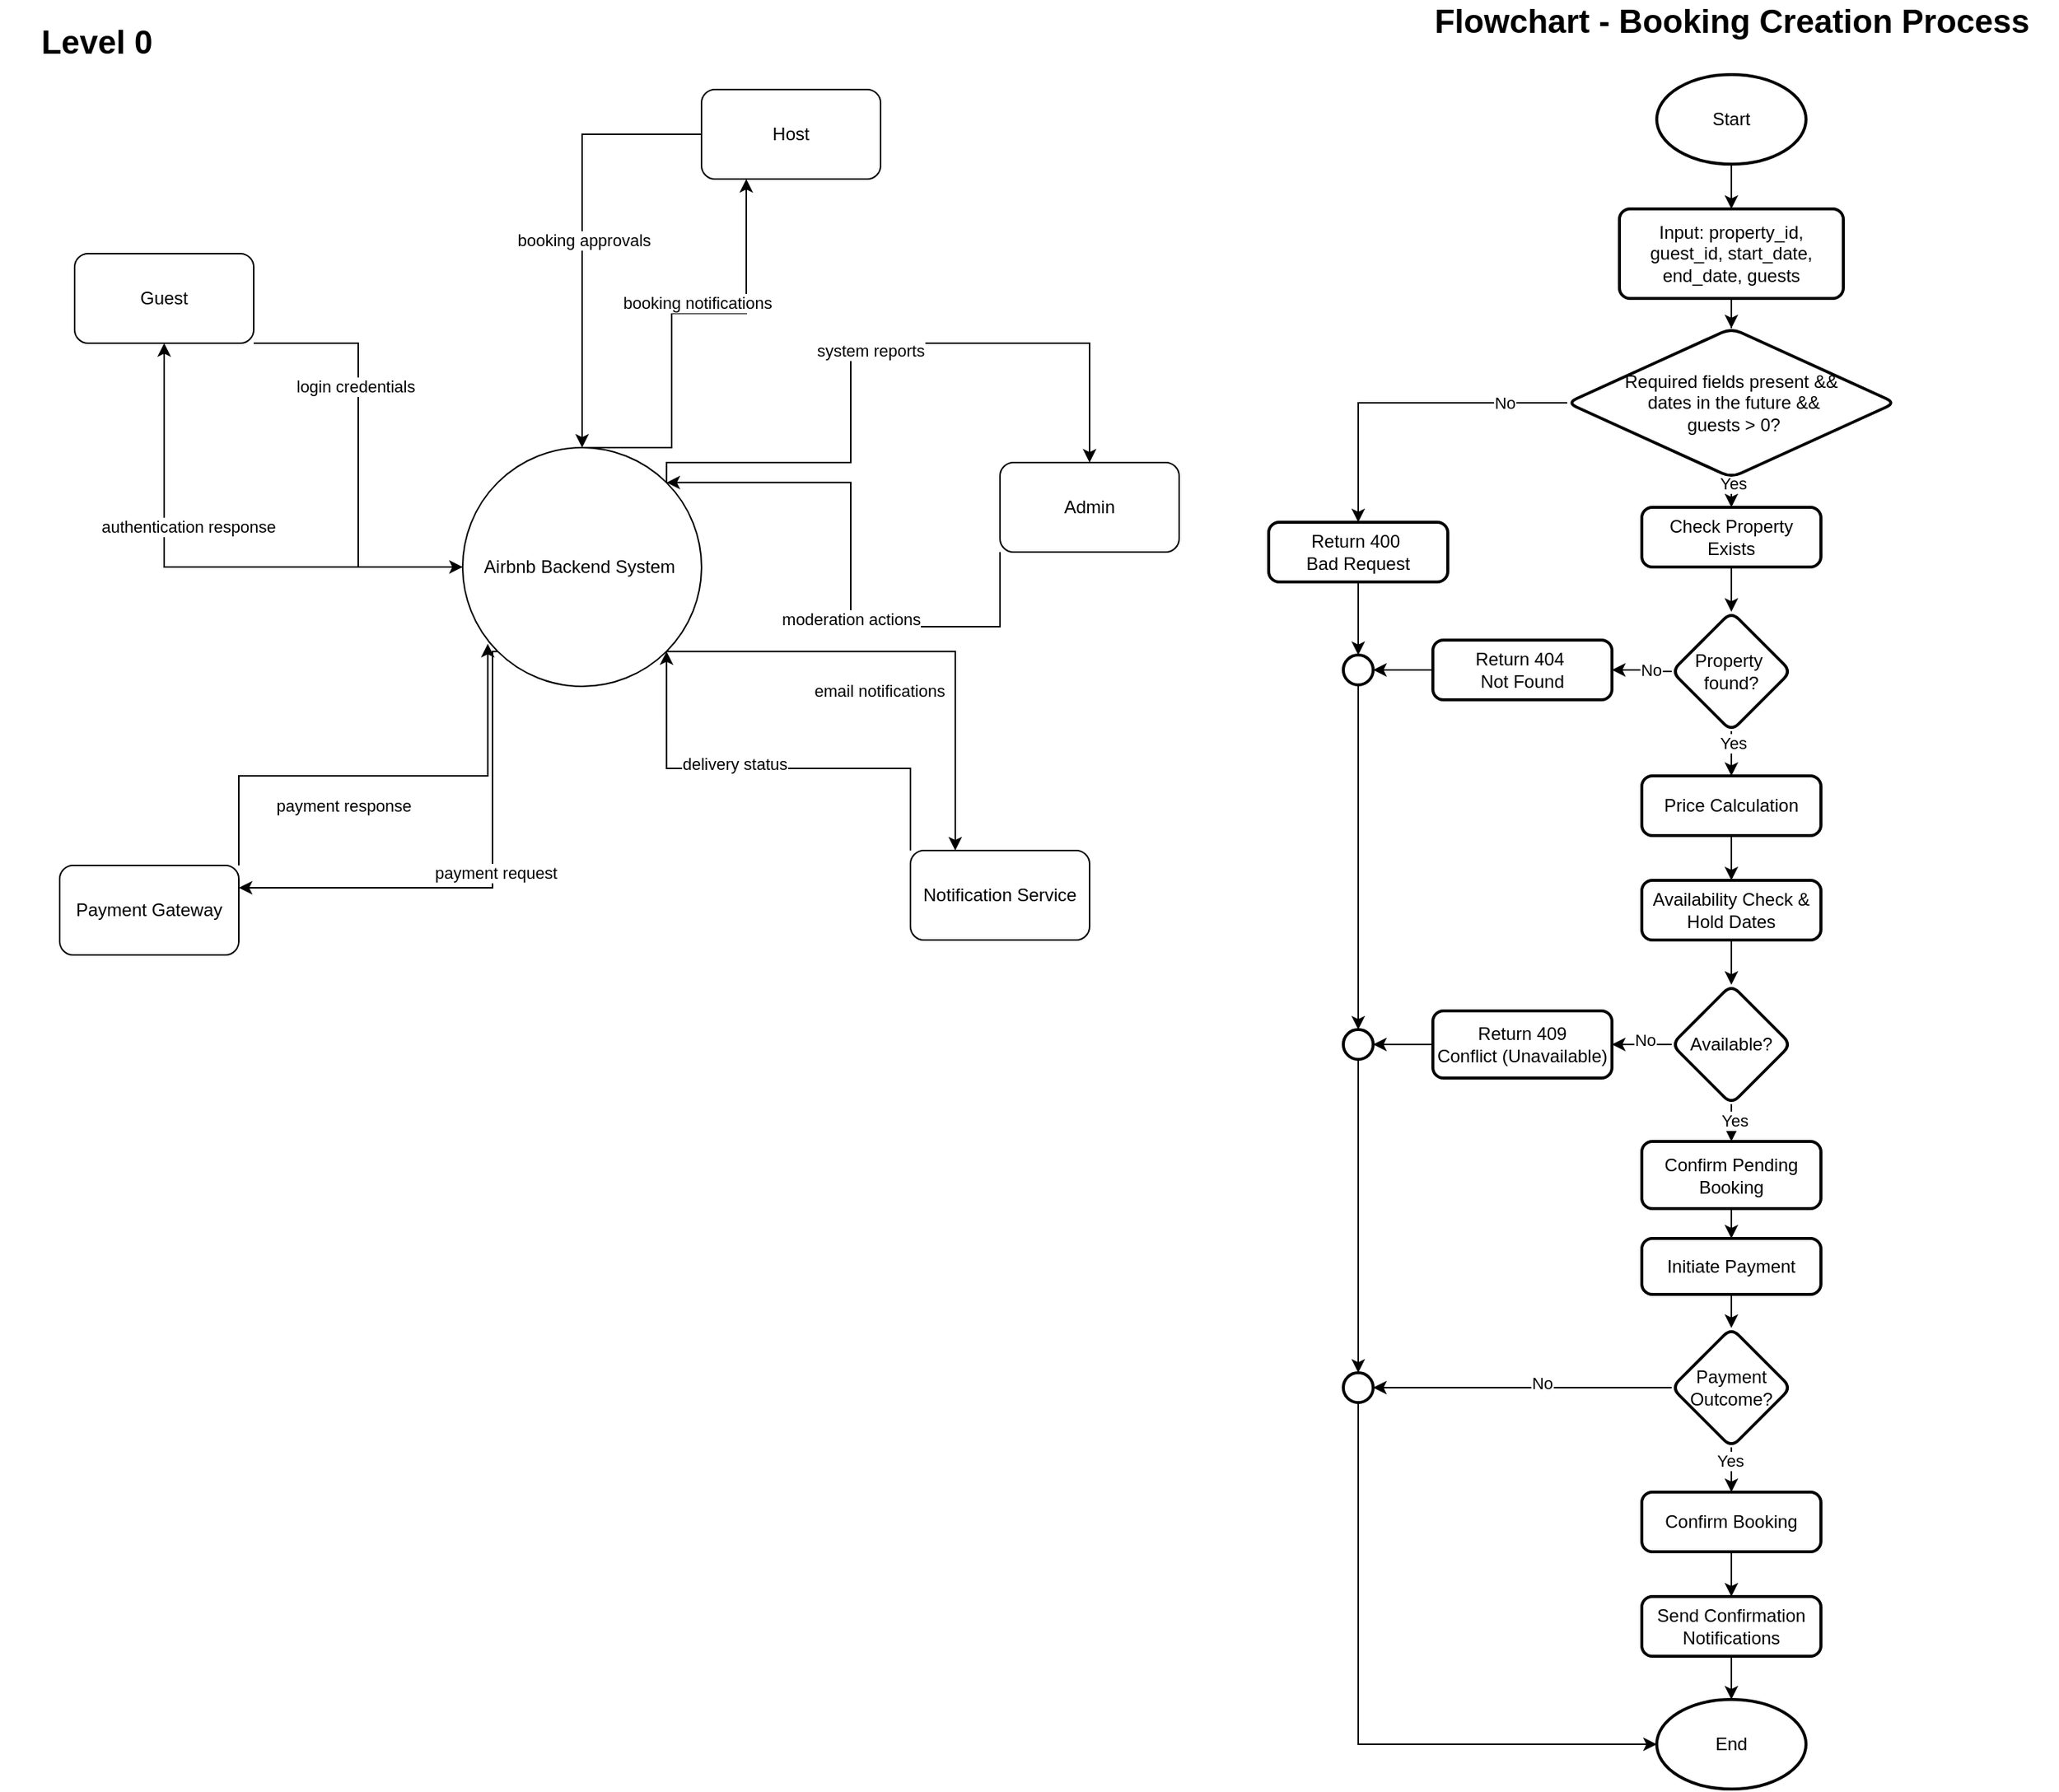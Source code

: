 <mxfile version="28.2.8">
  <diagram name="Page-1" id="gwVRYWeUHovoGI3H_WlW">
    <mxGraphModel dx="2220" dy="1172" grid="1" gridSize="10" guides="1" tooltips="1" connect="1" arrows="1" fold="1" page="1" pageScale="1" pageWidth="850" pageHeight="1100" math="0" shadow="0">
      <root>
        <mxCell id="0" />
        <mxCell id="1" parent="0" />
        <mxCell id="fPn6jo-Tckfbm_2nvMGP-12" style="edgeStyle=orthogonalEdgeStyle;rounded=0;orthogonalLoop=1;jettySize=auto;html=1;exitX=0;exitY=1;exitDx=0;exitDy=0;entryX=1;entryY=0.25;entryDx=0;entryDy=0;" edge="1" parent="1" source="fPn6jo-Tckfbm_2nvMGP-1" target="fPn6jo-Tckfbm_2nvMGP-5">
          <mxGeometry relative="1" as="geometry">
            <Array as="points">
              <mxPoint x="340" y="437" />
              <mxPoint x="340" y="595" />
            </Array>
          </mxGeometry>
        </mxCell>
        <mxCell id="fPn6jo-Tckfbm_2nvMGP-14" value="payment request" style="edgeLabel;html=1;align=center;verticalAlign=middle;resizable=0;points=[];" vertex="1" connectable="0" parent="fPn6jo-Tckfbm_2nvMGP-12">
          <mxGeometry x="-0.084" y="2" relative="1" as="geometry">
            <mxPoint as="offset" />
          </mxGeometry>
        </mxCell>
        <mxCell id="fPn6jo-Tckfbm_2nvMGP-15" style="edgeStyle=orthogonalEdgeStyle;rounded=0;orthogonalLoop=1;jettySize=auto;html=1;exitX=1;exitY=1;exitDx=0;exitDy=0;entryX=0.25;entryY=0;entryDx=0;entryDy=0;" edge="1" parent="1" source="fPn6jo-Tckfbm_2nvMGP-1" target="fPn6jo-Tckfbm_2nvMGP-6">
          <mxGeometry relative="1" as="geometry">
            <Array as="points">
              <mxPoint x="650" y="437" />
            </Array>
          </mxGeometry>
        </mxCell>
        <mxCell id="fPn6jo-Tckfbm_2nvMGP-26" value="email notifications" style="edgeLabel;html=1;align=center;verticalAlign=middle;resizable=0;points=[];" vertex="1" connectable="0" parent="fPn6jo-Tckfbm_2nvMGP-15">
          <mxGeometry x="-0.132" y="-26" relative="1" as="geometry">
            <mxPoint as="offset" />
          </mxGeometry>
        </mxCell>
        <mxCell id="fPn6jo-Tckfbm_2nvMGP-16" style="edgeStyle=orthogonalEdgeStyle;rounded=0;orthogonalLoop=1;jettySize=auto;html=1;exitX=1;exitY=0;exitDx=0;exitDy=0;entryX=0.5;entryY=0;entryDx=0;entryDy=0;" edge="1" parent="1" source="fPn6jo-Tckfbm_2nvMGP-1" target="fPn6jo-Tckfbm_2nvMGP-4">
          <mxGeometry relative="1" as="geometry">
            <Array as="points">
              <mxPoint x="457" y="310" />
              <mxPoint x="580" y="310" />
              <mxPoint x="580" y="230" />
              <mxPoint x="740" y="230" />
            </Array>
          </mxGeometry>
        </mxCell>
        <mxCell id="fPn6jo-Tckfbm_2nvMGP-21" value="system reports" style="edgeLabel;html=1;align=center;verticalAlign=middle;resizable=0;points=[];" vertex="1" connectable="0" parent="fPn6jo-Tckfbm_2nvMGP-16">
          <mxGeometry x="-0.07" y="-13" relative="1" as="geometry">
            <mxPoint as="offset" />
          </mxGeometry>
        </mxCell>
        <mxCell id="fPn6jo-Tckfbm_2nvMGP-17" style="edgeStyle=orthogonalEdgeStyle;rounded=0;orthogonalLoop=1;jettySize=auto;html=1;exitX=0;exitY=0.5;exitDx=0;exitDy=0;entryX=0.5;entryY=1;entryDx=0;entryDy=0;" edge="1" parent="1" source="fPn6jo-Tckfbm_2nvMGP-1" target="fPn6jo-Tckfbm_2nvMGP-2">
          <mxGeometry relative="1" as="geometry" />
        </mxCell>
        <mxCell id="fPn6jo-Tckfbm_2nvMGP-25" value="authentication response" style="edgeLabel;html=1;align=center;verticalAlign=middle;resizable=0;points=[];" vertex="1" connectable="0" parent="fPn6jo-Tckfbm_2nvMGP-17">
          <mxGeometry x="0.055" y="-27" relative="1" as="geometry">
            <mxPoint as="offset" />
          </mxGeometry>
        </mxCell>
        <mxCell id="fPn6jo-Tckfbm_2nvMGP-18" style="edgeStyle=orthogonalEdgeStyle;rounded=0;orthogonalLoop=1;jettySize=auto;html=1;exitX=0.5;exitY=0;exitDx=0;exitDy=0;entryX=0.25;entryY=1;entryDx=0;entryDy=0;" edge="1" parent="1" source="fPn6jo-Tckfbm_2nvMGP-1" target="fPn6jo-Tckfbm_2nvMGP-3">
          <mxGeometry relative="1" as="geometry">
            <Array as="points">
              <mxPoint x="460" y="300" />
              <mxPoint x="460" y="210" />
              <mxPoint x="510" y="210" />
            </Array>
          </mxGeometry>
        </mxCell>
        <mxCell id="fPn6jo-Tckfbm_2nvMGP-23" value="booking notifications" style="edgeLabel;html=1;align=center;verticalAlign=middle;resizable=0;points=[];" vertex="1" connectable="0" parent="fPn6jo-Tckfbm_2nvMGP-18">
          <mxGeometry x="0.15" y="7" relative="1" as="geometry">
            <mxPoint as="offset" />
          </mxGeometry>
        </mxCell>
        <mxCell id="fPn6jo-Tckfbm_2nvMGP-1" value="Airbnb Backend System&amp;nbsp;" style="ellipse;whiteSpace=wrap;html=1;aspect=fixed;" vertex="1" parent="1">
          <mxGeometry x="320" y="300" width="160" height="160" as="geometry" />
        </mxCell>
        <mxCell id="fPn6jo-Tckfbm_2nvMGP-7" style="edgeStyle=orthogonalEdgeStyle;rounded=0;orthogonalLoop=1;jettySize=auto;html=1;exitX=1;exitY=1;exitDx=0;exitDy=0;entryX=0;entryY=0.5;entryDx=0;entryDy=0;" edge="1" parent="1" source="fPn6jo-Tckfbm_2nvMGP-2" target="fPn6jo-Tckfbm_2nvMGP-1">
          <mxGeometry relative="1" as="geometry">
            <mxPoint x="290" y="350" as="targetPoint" />
            <Array as="points">
              <mxPoint x="250" y="230" />
              <mxPoint x="250" y="380" />
            </Array>
          </mxGeometry>
        </mxCell>
        <mxCell id="fPn6jo-Tckfbm_2nvMGP-24" value="login credentials" style="edgeLabel;html=1;align=center;verticalAlign=middle;resizable=0;points=[];" vertex="1" connectable="0" parent="fPn6jo-Tckfbm_2nvMGP-7">
          <mxGeometry x="-0.317" y="-2" relative="1" as="geometry">
            <mxPoint as="offset" />
          </mxGeometry>
        </mxCell>
        <mxCell id="fPn6jo-Tckfbm_2nvMGP-2" value="Guest" style="rounded=1;whiteSpace=wrap;html=1;" vertex="1" parent="1">
          <mxGeometry x="60" y="170" width="120" height="60" as="geometry" />
        </mxCell>
        <mxCell id="fPn6jo-Tckfbm_2nvMGP-9" style="edgeStyle=orthogonalEdgeStyle;rounded=0;orthogonalLoop=1;jettySize=auto;html=1;entryX=0.5;entryY=0;entryDx=0;entryDy=0;" edge="1" parent="1" source="fPn6jo-Tckfbm_2nvMGP-3" target="fPn6jo-Tckfbm_2nvMGP-1">
          <mxGeometry relative="1" as="geometry">
            <Array as="points">
              <mxPoint x="400" y="90" />
            </Array>
          </mxGeometry>
        </mxCell>
        <mxCell id="fPn6jo-Tckfbm_2nvMGP-22" value="booking approvals" style="edgeLabel;html=1;align=center;verticalAlign=middle;resizable=0;points=[];" vertex="1" connectable="0" parent="fPn6jo-Tckfbm_2nvMGP-9">
          <mxGeometry x="0.038" y="1" relative="1" as="geometry">
            <mxPoint as="offset" />
          </mxGeometry>
        </mxCell>
        <mxCell id="fPn6jo-Tckfbm_2nvMGP-3" value="Host" style="rounded=1;whiteSpace=wrap;html=1;" vertex="1" parent="1">
          <mxGeometry x="480" y="60" width="120" height="60" as="geometry" />
        </mxCell>
        <mxCell id="fPn6jo-Tckfbm_2nvMGP-10" style="edgeStyle=orthogonalEdgeStyle;rounded=0;orthogonalLoop=1;jettySize=auto;html=1;exitX=0;exitY=1;exitDx=0;exitDy=0;entryX=1;entryY=0;entryDx=0;entryDy=0;" edge="1" parent="1" source="fPn6jo-Tckfbm_2nvMGP-4" target="fPn6jo-Tckfbm_2nvMGP-1">
          <mxGeometry relative="1" as="geometry">
            <Array as="points">
              <mxPoint x="680" y="420" />
              <mxPoint x="580" y="420" />
              <mxPoint x="580" y="323" />
            </Array>
          </mxGeometry>
        </mxCell>
        <mxCell id="fPn6jo-Tckfbm_2nvMGP-20" value="moderation actions" style="edgeLabel;html=1;align=center;verticalAlign=middle;resizable=0;points=[];" vertex="1" connectable="0" parent="fPn6jo-Tckfbm_2nvMGP-10">
          <mxGeometry x="-0.161" relative="1" as="geometry">
            <mxPoint as="offset" />
          </mxGeometry>
        </mxCell>
        <mxCell id="fPn6jo-Tckfbm_2nvMGP-4" value="Admin" style="rounded=1;whiteSpace=wrap;html=1;" vertex="1" parent="1">
          <mxGeometry x="680" y="310" width="120" height="60" as="geometry" />
        </mxCell>
        <mxCell id="fPn6jo-Tckfbm_2nvMGP-5" value="Payment Gateway" style="rounded=1;whiteSpace=wrap;html=1;" vertex="1" parent="1">
          <mxGeometry x="50" y="580" width="120" height="60" as="geometry" />
        </mxCell>
        <mxCell id="fPn6jo-Tckfbm_2nvMGP-11" style="edgeStyle=orthogonalEdgeStyle;rounded=0;orthogonalLoop=1;jettySize=auto;html=1;exitX=0;exitY=0;exitDx=0;exitDy=0;entryX=1;entryY=1;entryDx=0;entryDy=0;" edge="1" parent="1" source="fPn6jo-Tckfbm_2nvMGP-6" target="fPn6jo-Tckfbm_2nvMGP-1">
          <mxGeometry relative="1" as="geometry">
            <Array as="points">
              <mxPoint x="620" y="515" />
              <mxPoint x="457" y="515" />
            </Array>
          </mxGeometry>
        </mxCell>
        <mxCell id="fPn6jo-Tckfbm_2nvMGP-27" value="delivery status" style="edgeLabel;html=1;align=center;verticalAlign=middle;resizable=0;points=[];" vertex="1" connectable="0" parent="fPn6jo-Tckfbm_2nvMGP-11">
          <mxGeometry x="0.166" y="-3" relative="1" as="geometry">
            <mxPoint as="offset" />
          </mxGeometry>
        </mxCell>
        <mxCell id="fPn6jo-Tckfbm_2nvMGP-6" value="Notification Service" style="rounded=1;whiteSpace=wrap;html=1;" vertex="1" parent="1">
          <mxGeometry x="620" y="570" width="120" height="60" as="geometry" />
        </mxCell>
        <mxCell id="fPn6jo-Tckfbm_2nvMGP-8" style="edgeStyle=orthogonalEdgeStyle;rounded=0;orthogonalLoop=1;jettySize=auto;html=1;exitX=1;exitY=0;exitDx=0;exitDy=0;entryX=0.105;entryY=0.822;entryDx=0;entryDy=0;entryPerimeter=0;" edge="1" parent="1" source="fPn6jo-Tckfbm_2nvMGP-5" target="fPn6jo-Tckfbm_2nvMGP-1">
          <mxGeometry relative="1" as="geometry" />
        </mxCell>
        <mxCell id="fPn6jo-Tckfbm_2nvMGP-13" value="payment response" style="edgeLabel;html=1;align=center;verticalAlign=middle;resizable=0;points=[];" vertex="1" connectable="0" parent="fPn6jo-Tckfbm_2nvMGP-8">
          <mxGeometry x="-0.18" y="-20" relative="1" as="geometry">
            <mxPoint as="offset" />
          </mxGeometry>
        </mxCell>
        <mxCell id="fPn6jo-Tckfbm_2nvMGP-28" value="&lt;b&gt;&lt;font style=&quot;font-size: 22px;&quot;&gt;Level 0&lt;/font&gt;&lt;/b&gt;" style="text;html=1;whiteSpace=wrap;strokeColor=none;fillColor=none;align=center;verticalAlign=middle;rounded=0;" vertex="1" parent="1">
          <mxGeometry x="10" y="14" width="130" height="30" as="geometry" />
        </mxCell>
        <mxCell id="fPn6jo-Tckfbm_2nvMGP-29" value="&lt;b&gt;&lt;font style=&quot;font-size: 22px;&quot;&gt;Flowchart - Booking Creation Process&lt;/font&gt;&lt;/b&gt;" style="text;html=1;whiteSpace=wrap;strokeColor=none;fillColor=none;align=center;verticalAlign=middle;rounded=0;" vertex="1" parent="1">
          <mxGeometry x="951.5" width="437" height="30" as="geometry" />
        </mxCell>
        <mxCell id="fPn6jo-Tckfbm_2nvMGP-34" value="" style="edgeStyle=orthogonalEdgeStyle;rounded=0;orthogonalLoop=1;jettySize=auto;html=1;" edge="1" parent="1" source="fPn6jo-Tckfbm_2nvMGP-31" target="fPn6jo-Tckfbm_2nvMGP-33">
          <mxGeometry relative="1" as="geometry" />
        </mxCell>
        <mxCell id="fPn6jo-Tckfbm_2nvMGP-31" value="Start" style="strokeWidth=2;html=1;shape=mxgraph.flowchart.start_1;whiteSpace=wrap;" vertex="1" parent="1">
          <mxGeometry x="1120" y="50" width="100" height="60" as="geometry" />
        </mxCell>
        <mxCell id="fPn6jo-Tckfbm_2nvMGP-32" value="End" style="strokeWidth=2;html=1;shape=mxgraph.flowchart.start_1;whiteSpace=wrap;" vertex="1" parent="1">
          <mxGeometry x="1120" y="1139" width="100" height="60" as="geometry" />
        </mxCell>
        <mxCell id="fPn6jo-Tckfbm_2nvMGP-36" value="" style="edgeStyle=orthogonalEdgeStyle;rounded=0;orthogonalLoop=1;jettySize=auto;html=1;" edge="1" parent="1" source="fPn6jo-Tckfbm_2nvMGP-33" target="fPn6jo-Tckfbm_2nvMGP-35">
          <mxGeometry relative="1" as="geometry" />
        </mxCell>
        <mxCell id="fPn6jo-Tckfbm_2nvMGP-33" value="Input: property_id, guest_id, start_date, end_date, guests" style="rounded=1;whiteSpace=wrap;html=1;absoluteArcSize=1;arcSize=14;strokeWidth=2;" vertex="1" parent="1">
          <mxGeometry x="1095" y="140" width="150" height="60" as="geometry" />
        </mxCell>
        <mxCell id="fPn6jo-Tckfbm_2nvMGP-40" value="" style="edgeStyle=orthogonalEdgeStyle;rounded=0;orthogonalLoop=1;jettySize=auto;html=1;" edge="1" parent="1" source="fPn6jo-Tckfbm_2nvMGP-35" target="fPn6jo-Tckfbm_2nvMGP-39">
          <mxGeometry relative="1" as="geometry" />
        </mxCell>
        <mxCell id="fPn6jo-Tckfbm_2nvMGP-41" value="No" style="edgeLabel;html=1;align=center;verticalAlign=middle;resizable=0;points=[];" vertex="1" connectable="0" parent="fPn6jo-Tckfbm_2nvMGP-40">
          <mxGeometry x="-0.615" relative="1" as="geometry">
            <mxPoint as="offset" />
          </mxGeometry>
        </mxCell>
        <mxCell id="fPn6jo-Tckfbm_2nvMGP-44" value="" style="edgeStyle=orthogonalEdgeStyle;rounded=0;orthogonalLoop=1;jettySize=auto;html=1;" edge="1" parent="1" source="fPn6jo-Tckfbm_2nvMGP-35" target="fPn6jo-Tckfbm_2nvMGP-43">
          <mxGeometry relative="1" as="geometry" />
        </mxCell>
        <mxCell id="fPn6jo-Tckfbm_2nvMGP-60" value="Yes" style="edgeLabel;html=1;align=center;verticalAlign=middle;resizable=0;points=[];" vertex="1" connectable="0" parent="fPn6jo-Tckfbm_2nvMGP-44">
          <mxGeometry x="0.467" y="1" relative="1" as="geometry">
            <mxPoint as="offset" />
          </mxGeometry>
        </mxCell>
        <mxCell id="fPn6jo-Tckfbm_2nvMGP-35" value="Required fields present&amp;nbsp;&lt;span style=&quot;background-color: transparent; color: light-dark(rgb(0, 0, 0), rgb(255, 255, 255));&quot;&gt;&amp;amp;&amp;amp;&lt;/span&gt;&lt;div&gt;&lt;span style=&quot;background-color: transparent; color: light-dark(rgb(0, 0, 0), rgb(255, 255, 255));&quot;&gt;&amp;nbsp;dates in the future &amp;amp;&amp;amp;&lt;/span&gt;&lt;/div&gt;&lt;div&gt;&lt;span style=&quot;background-color: transparent; color: light-dark(rgb(0, 0, 0), rgb(255, 255, 255));&quot;&gt;&amp;nbsp;guests &amp;gt; 0?&lt;/span&gt;&lt;/div&gt;" style="rhombus;whiteSpace=wrap;html=1;rounded=1;absoluteArcSize=1;arcSize=14;strokeWidth=2;" vertex="1" parent="1">
          <mxGeometry x="1060" y="220" width="220" height="100" as="geometry" />
        </mxCell>
        <mxCell id="fPn6jo-Tckfbm_2nvMGP-39" value="Return 400&amp;nbsp;&lt;div&gt;Bad Request&lt;/div&gt;" style="whiteSpace=wrap;html=1;rounded=1;absoluteArcSize=1;arcSize=14;strokeWidth=2;" vertex="1" parent="1">
          <mxGeometry x="860" y="350" width="120" height="40" as="geometry" />
        </mxCell>
        <mxCell id="fPn6jo-Tckfbm_2nvMGP-46" value="" style="edgeStyle=orthogonalEdgeStyle;rounded=0;orthogonalLoop=1;jettySize=auto;html=1;" edge="1" parent="1" source="fPn6jo-Tckfbm_2nvMGP-43" target="fPn6jo-Tckfbm_2nvMGP-45">
          <mxGeometry relative="1" as="geometry" />
        </mxCell>
        <mxCell id="fPn6jo-Tckfbm_2nvMGP-43" value="Check Property Exists" style="whiteSpace=wrap;html=1;rounded=1;absoluteArcSize=1;arcSize=14;strokeWidth=2;" vertex="1" parent="1">
          <mxGeometry x="1110" y="340" width="120" height="40" as="geometry" />
        </mxCell>
        <mxCell id="fPn6jo-Tckfbm_2nvMGP-50" value="" style="edgeStyle=orthogonalEdgeStyle;rounded=0;orthogonalLoop=1;jettySize=auto;html=1;" edge="1" parent="1" source="fPn6jo-Tckfbm_2nvMGP-45" target="fPn6jo-Tckfbm_2nvMGP-49">
          <mxGeometry relative="1" as="geometry" />
        </mxCell>
        <mxCell id="fPn6jo-Tckfbm_2nvMGP-61" value="Yes" style="edgeLabel;html=1;align=center;verticalAlign=middle;resizable=0;points=[];" vertex="1" connectable="0" parent="fPn6jo-Tckfbm_2nvMGP-50">
          <mxGeometry x="-0.653" y="1" relative="1" as="geometry">
            <mxPoint y="-1" as="offset" />
          </mxGeometry>
        </mxCell>
        <mxCell id="fPn6jo-Tckfbm_2nvMGP-58" style="edgeStyle=orthogonalEdgeStyle;rounded=0;orthogonalLoop=1;jettySize=auto;html=1;entryX=1;entryY=0.5;entryDx=0;entryDy=0;" edge="1" parent="1" source="fPn6jo-Tckfbm_2nvMGP-45" target="fPn6jo-Tckfbm_2nvMGP-57">
          <mxGeometry relative="1" as="geometry" />
        </mxCell>
        <mxCell id="fPn6jo-Tckfbm_2nvMGP-59" value="No" style="edgeLabel;html=1;align=center;verticalAlign=middle;resizable=0;points=[];" vertex="1" connectable="0" parent="fPn6jo-Tckfbm_2nvMGP-58">
          <mxGeometry x="-0.251" y="-1" relative="1" as="geometry">
            <mxPoint x="1" as="offset" />
          </mxGeometry>
        </mxCell>
        <mxCell id="fPn6jo-Tckfbm_2nvMGP-45" value="Property&amp;nbsp;&lt;div&gt;found?&lt;/div&gt;" style="rhombus;whiteSpace=wrap;html=1;rounded=1;absoluteArcSize=1;arcSize=14;strokeWidth=2;" vertex="1" parent="1">
          <mxGeometry x="1130" y="410" width="80" height="80" as="geometry" />
        </mxCell>
        <mxCell id="fPn6jo-Tckfbm_2nvMGP-52" value="" style="edgeStyle=orthogonalEdgeStyle;rounded=0;orthogonalLoop=1;jettySize=auto;html=1;" edge="1" parent="1" source="fPn6jo-Tckfbm_2nvMGP-49" target="fPn6jo-Tckfbm_2nvMGP-51">
          <mxGeometry relative="1" as="geometry" />
        </mxCell>
        <mxCell id="fPn6jo-Tckfbm_2nvMGP-49" value="Price Calculation" style="whiteSpace=wrap;html=1;rounded=1;absoluteArcSize=1;arcSize=14;strokeWidth=2;" vertex="1" parent="1">
          <mxGeometry x="1110" y="520" width="120" height="40" as="geometry" />
        </mxCell>
        <mxCell id="fPn6jo-Tckfbm_2nvMGP-54" value="" style="edgeStyle=orthogonalEdgeStyle;rounded=0;orthogonalLoop=1;jettySize=auto;html=1;" edge="1" parent="1" source="fPn6jo-Tckfbm_2nvMGP-51" target="fPn6jo-Tckfbm_2nvMGP-53">
          <mxGeometry relative="1" as="geometry" />
        </mxCell>
        <mxCell id="fPn6jo-Tckfbm_2nvMGP-51" value="Availability Check &amp;amp;&lt;div&gt;Hold Dates&lt;/div&gt;" style="whiteSpace=wrap;html=1;rounded=1;absoluteArcSize=1;arcSize=14;strokeWidth=2;" vertex="1" parent="1">
          <mxGeometry x="1110" y="590" width="120" height="40" as="geometry" />
        </mxCell>
        <mxCell id="fPn6jo-Tckfbm_2nvMGP-69" style="edgeStyle=orthogonalEdgeStyle;rounded=0;orthogonalLoop=1;jettySize=auto;html=1;entryX=1;entryY=0.5;entryDx=0;entryDy=0;" edge="1" parent="1" source="fPn6jo-Tckfbm_2nvMGP-53" target="fPn6jo-Tckfbm_2nvMGP-63">
          <mxGeometry relative="1" as="geometry" />
        </mxCell>
        <mxCell id="fPn6jo-Tckfbm_2nvMGP-70" value="No" style="edgeLabel;html=1;align=center;verticalAlign=middle;resizable=0;points=[];" vertex="1" connectable="0" parent="fPn6jo-Tckfbm_2nvMGP-69">
          <mxGeometry x="-0.033" y="-3" relative="1" as="geometry">
            <mxPoint x="1" as="offset" />
          </mxGeometry>
        </mxCell>
        <mxCell id="fPn6jo-Tckfbm_2nvMGP-72" value="" style="edgeStyle=orthogonalEdgeStyle;rounded=0;orthogonalLoop=1;jettySize=auto;html=1;" edge="1" parent="1" source="fPn6jo-Tckfbm_2nvMGP-53" target="fPn6jo-Tckfbm_2nvMGP-71">
          <mxGeometry relative="1" as="geometry" />
        </mxCell>
        <mxCell id="fPn6jo-Tckfbm_2nvMGP-73" value="Yes" style="edgeLabel;html=1;align=center;verticalAlign=middle;resizable=0;points=[];" vertex="1" connectable="0" parent="fPn6jo-Tckfbm_2nvMGP-72">
          <mxGeometry x="0.556" y="2" relative="1" as="geometry">
            <mxPoint y="-2" as="offset" />
          </mxGeometry>
        </mxCell>
        <mxCell id="fPn6jo-Tckfbm_2nvMGP-53" value="Available?" style="rhombus;whiteSpace=wrap;html=1;rounded=1;absoluteArcSize=1;arcSize=14;strokeWidth=2;" vertex="1" parent="1">
          <mxGeometry x="1130" y="660" width="80" height="80" as="geometry" />
        </mxCell>
        <mxCell id="fPn6jo-Tckfbm_2nvMGP-55" value="" style="strokeWidth=2;html=1;shape=mxgraph.flowchart.start_2;whiteSpace=wrap;" vertex="1" parent="1">
          <mxGeometry x="910" y="439" width="20" height="20" as="geometry" />
        </mxCell>
        <mxCell id="fPn6jo-Tckfbm_2nvMGP-56" style="edgeStyle=orthogonalEdgeStyle;rounded=0;orthogonalLoop=1;jettySize=auto;html=1;entryX=0.5;entryY=0;entryDx=0;entryDy=0;entryPerimeter=0;" edge="1" parent="1" source="fPn6jo-Tckfbm_2nvMGP-39" target="fPn6jo-Tckfbm_2nvMGP-55">
          <mxGeometry relative="1" as="geometry" />
        </mxCell>
        <mxCell id="fPn6jo-Tckfbm_2nvMGP-57" value="Return 404&amp;nbsp;&lt;div&gt;Not Found&lt;/div&gt;" style="whiteSpace=wrap;html=1;rounded=1;absoluteArcSize=1;arcSize=14;strokeWidth=2;" vertex="1" parent="1">
          <mxGeometry x="970" y="429" width="120" height="40" as="geometry" />
        </mxCell>
        <mxCell id="fPn6jo-Tckfbm_2nvMGP-62" style="edgeStyle=orthogonalEdgeStyle;rounded=0;orthogonalLoop=1;jettySize=auto;html=1;exitX=0;exitY=0.5;exitDx=0;exitDy=0;entryX=1;entryY=0.5;entryDx=0;entryDy=0;entryPerimeter=0;" edge="1" parent="1" source="fPn6jo-Tckfbm_2nvMGP-57" target="fPn6jo-Tckfbm_2nvMGP-55">
          <mxGeometry relative="1" as="geometry" />
        </mxCell>
        <mxCell id="fPn6jo-Tckfbm_2nvMGP-63" value="Return 409&lt;div&gt;Conflict (Unavailable)&lt;/div&gt;" style="whiteSpace=wrap;html=1;rounded=1;absoluteArcSize=1;arcSize=14;strokeWidth=2;" vertex="1" parent="1">
          <mxGeometry x="970" y="677.5" width="120" height="45" as="geometry" />
        </mxCell>
        <mxCell id="fPn6jo-Tckfbm_2nvMGP-65" value="" style="strokeWidth=2;html=1;shape=mxgraph.flowchart.start_2;whiteSpace=wrap;" vertex="1" parent="1">
          <mxGeometry x="910" y="690" width="20" height="20" as="geometry" />
        </mxCell>
        <mxCell id="fPn6jo-Tckfbm_2nvMGP-66" style="edgeStyle=orthogonalEdgeStyle;rounded=0;orthogonalLoop=1;jettySize=auto;html=1;entryX=1;entryY=0.5;entryDx=0;entryDy=0;entryPerimeter=0;" edge="1" parent="1" source="fPn6jo-Tckfbm_2nvMGP-63" target="fPn6jo-Tckfbm_2nvMGP-65">
          <mxGeometry relative="1" as="geometry" />
        </mxCell>
        <mxCell id="fPn6jo-Tckfbm_2nvMGP-67" style="edgeStyle=orthogonalEdgeStyle;rounded=0;orthogonalLoop=1;jettySize=auto;html=1;entryX=0.5;entryY=0;entryDx=0;entryDy=0;entryPerimeter=0;" edge="1" parent="1" source="fPn6jo-Tckfbm_2nvMGP-55" target="fPn6jo-Tckfbm_2nvMGP-65">
          <mxGeometry relative="1" as="geometry" />
        </mxCell>
        <mxCell id="fPn6jo-Tckfbm_2nvMGP-75" value="" style="edgeStyle=orthogonalEdgeStyle;rounded=0;orthogonalLoop=1;jettySize=auto;html=1;" edge="1" parent="1" source="fPn6jo-Tckfbm_2nvMGP-71" target="fPn6jo-Tckfbm_2nvMGP-74">
          <mxGeometry relative="1" as="geometry" />
        </mxCell>
        <mxCell id="fPn6jo-Tckfbm_2nvMGP-71" value="Confirm Pending Booking" style="whiteSpace=wrap;html=1;rounded=1;absoluteArcSize=1;arcSize=14;strokeWidth=2;" vertex="1" parent="1">
          <mxGeometry x="1110" y="765" width="120" height="45" as="geometry" />
        </mxCell>
        <mxCell id="fPn6jo-Tckfbm_2nvMGP-79" value="" style="edgeStyle=orthogonalEdgeStyle;rounded=0;orthogonalLoop=1;jettySize=auto;html=1;" edge="1" parent="1" source="fPn6jo-Tckfbm_2nvMGP-74" target="fPn6jo-Tckfbm_2nvMGP-78">
          <mxGeometry relative="1" as="geometry" />
        </mxCell>
        <mxCell id="fPn6jo-Tckfbm_2nvMGP-74" value="Initiate Payment" style="whiteSpace=wrap;html=1;rounded=1;absoluteArcSize=1;arcSize=14;strokeWidth=2;" vertex="1" parent="1">
          <mxGeometry x="1110" y="830" width="120" height="37.5" as="geometry" />
        </mxCell>
        <mxCell id="fPn6jo-Tckfbm_2nvMGP-81" value="" style="edgeStyle=orthogonalEdgeStyle;rounded=0;orthogonalLoop=1;jettySize=auto;html=1;" edge="1" parent="1" source="fPn6jo-Tckfbm_2nvMGP-78" target="fPn6jo-Tckfbm_2nvMGP-80">
          <mxGeometry relative="1" as="geometry" />
        </mxCell>
        <mxCell id="fPn6jo-Tckfbm_2nvMGP-83" value="Yes" style="edgeLabel;html=1;align=center;verticalAlign=middle;resizable=0;points=[];" vertex="1" connectable="0" parent="fPn6jo-Tckfbm_2nvMGP-81">
          <mxGeometry x="0.2" y="-1" relative="1" as="geometry">
            <mxPoint y="-1" as="offset" />
          </mxGeometry>
        </mxCell>
        <mxCell id="fPn6jo-Tckfbm_2nvMGP-78" value="Payment&lt;div&gt;Outcome?&lt;/div&gt;" style="rhombus;whiteSpace=wrap;html=1;rounded=1;absoluteArcSize=1;arcSize=14;strokeWidth=2;" vertex="1" parent="1">
          <mxGeometry x="1130" y="890" width="80" height="80" as="geometry" />
        </mxCell>
        <mxCell id="fPn6jo-Tckfbm_2nvMGP-89" value="" style="edgeStyle=orthogonalEdgeStyle;rounded=0;orthogonalLoop=1;jettySize=auto;html=1;" edge="1" parent="1" source="fPn6jo-Tckfbm_2nvMGP-80" target="fPn6jo-Tckfbm_2nvMGP-88">
          <mxGeometry relative="1" as="geometry" />
        </mxCell>
        <mxCell id="fPn6jo-Tckfbm_2nvMGP-80" value="Confirm Booking" style="whiteSpace=wrap;html=1;rounded=1;absoluteArcSize=1;arcSize=14;strokeWidth=2;" vertex="1" parent="1">
          <mxGeometry x="1110" y="1000" width="120" height="40" as="geometry" />
        </mxCell>
        <mxCell id="fPn6jo-Tckfbm_2nvMGP-84" value="" style="strokeWidth=2;html=1;shape=mxgraph.flowchart.start_2;whiteSpace=wrap;" vertex="1" parent="1">
          <mxGeometry x="910" y="920" width="20" height="20" as="geometry" />
        </mxCell>
        <mxCell id="fPn6jo-Tckfbm_2nvMGP-85" style="edgeStyle=orthogonalEdgeStyle;rounded=0;orthogonalLoop=1;jettySize=auto;html=1;exitX=0;exitY=0.5;exitDx=0;exitDy=0;entryX=1;entryY=0.5;entryDx=0;entryDy=0;entryPerimeter=0;" edge="1" parent="1" source="fPn6jo-Tckfbm_2nvMGP-78" target="fPn6jo-Tckfbm_2nvMGP-84">
          <mxGeometry relative="1" as="geometry" />
        </mxCell>
        <mxCell id="fPn6jo-Tckfbm_2nvMGP-86" value="No" style="edgeLabel;html=1;align=center;verticalAlign=middle;resizable=0;points=[];" vertex="1" connectable="0" parent="fPn6jo-Tckfbm_2nvMGP-85">
          <mxGeometry x="-0.113" y="-3" relative="1" as="geometry">
            <mxPoint x="1" as="offset" />
          </mxGeometry>
        </mxCell>
        <mxCell id="fPn6jo-Tckfbm_2nvMGP-87" style="edgeStyle=orthogonalEdgeStyle;rounded=0;orthogonalLoop=1;jettySize=auto;html=1;entryX=0.5;entryY=0;entryDx=0;entryDy=0;entryPerimeter=0;" edge="1" parent="1" source="fPn6jo-Tckfbm_2nvMGP-65" target="fPn6jo-Tckfbm_2nvMGP-84">
          <mxGeometry relative="1" as="geometry" />
        </mxCell>
        <mxCell id="fPn6jo-Tckfbm_2nvMGP-88" value="Send Confirmation Notifications" style="whiteSpace=wrap;html=1;rounded=1;absoluteArcSize=1;arcSize=14;strokeWidth=2;" vertex="1" parent="1">
          <mxGeometry x="1110" y="1070" width="120" height="40" as="geometry" />
        </mxCell>
        <mxCell id="fPn6jo-Tckfbm_2nvMGP-90" style="edgeStyle=orthogonalEdgeStyle;rounded=0;orthogonalLoop=1;jettySize=auto;html=1;entryX=0.5;entryY=0;entryDx=0;entryDy=0;entryPerimeter=0;" edge="1" parent="1" source="fPn6jo-Tckfbm_2nvMGP-88" target="fPn6jo-Tckfbm_2nvMGP-32">
          <mxGeometry relative="1" as="geometry" />
        </mxCell>
        <mxCell id="fPn6jo-Tckfbm_2nvMGP-91" style="edgeStyle=orthogonalEdgeStyle;rounded=0;orthogonalLoop=1;jettySize=auto;html=1;entryX=0;entryY=0.5;entryDx=0;entryDy=0;entryPerimeter=0;" edge="1" parent="1" source="fPn6jo-Tckfbm_2nvMGP-84" target="fPn6jo-Tckfbm_2nvMGP-32">
          <mxGeometry relative="1" as="geometry">
            <Array as="points">
              <mxPoint x="920" y="1169" />
            </Array>
          </mxGeometry>
        </mxCell>
      </root>
    </mxGraphModel>
  </diagram>
</mxfile>
